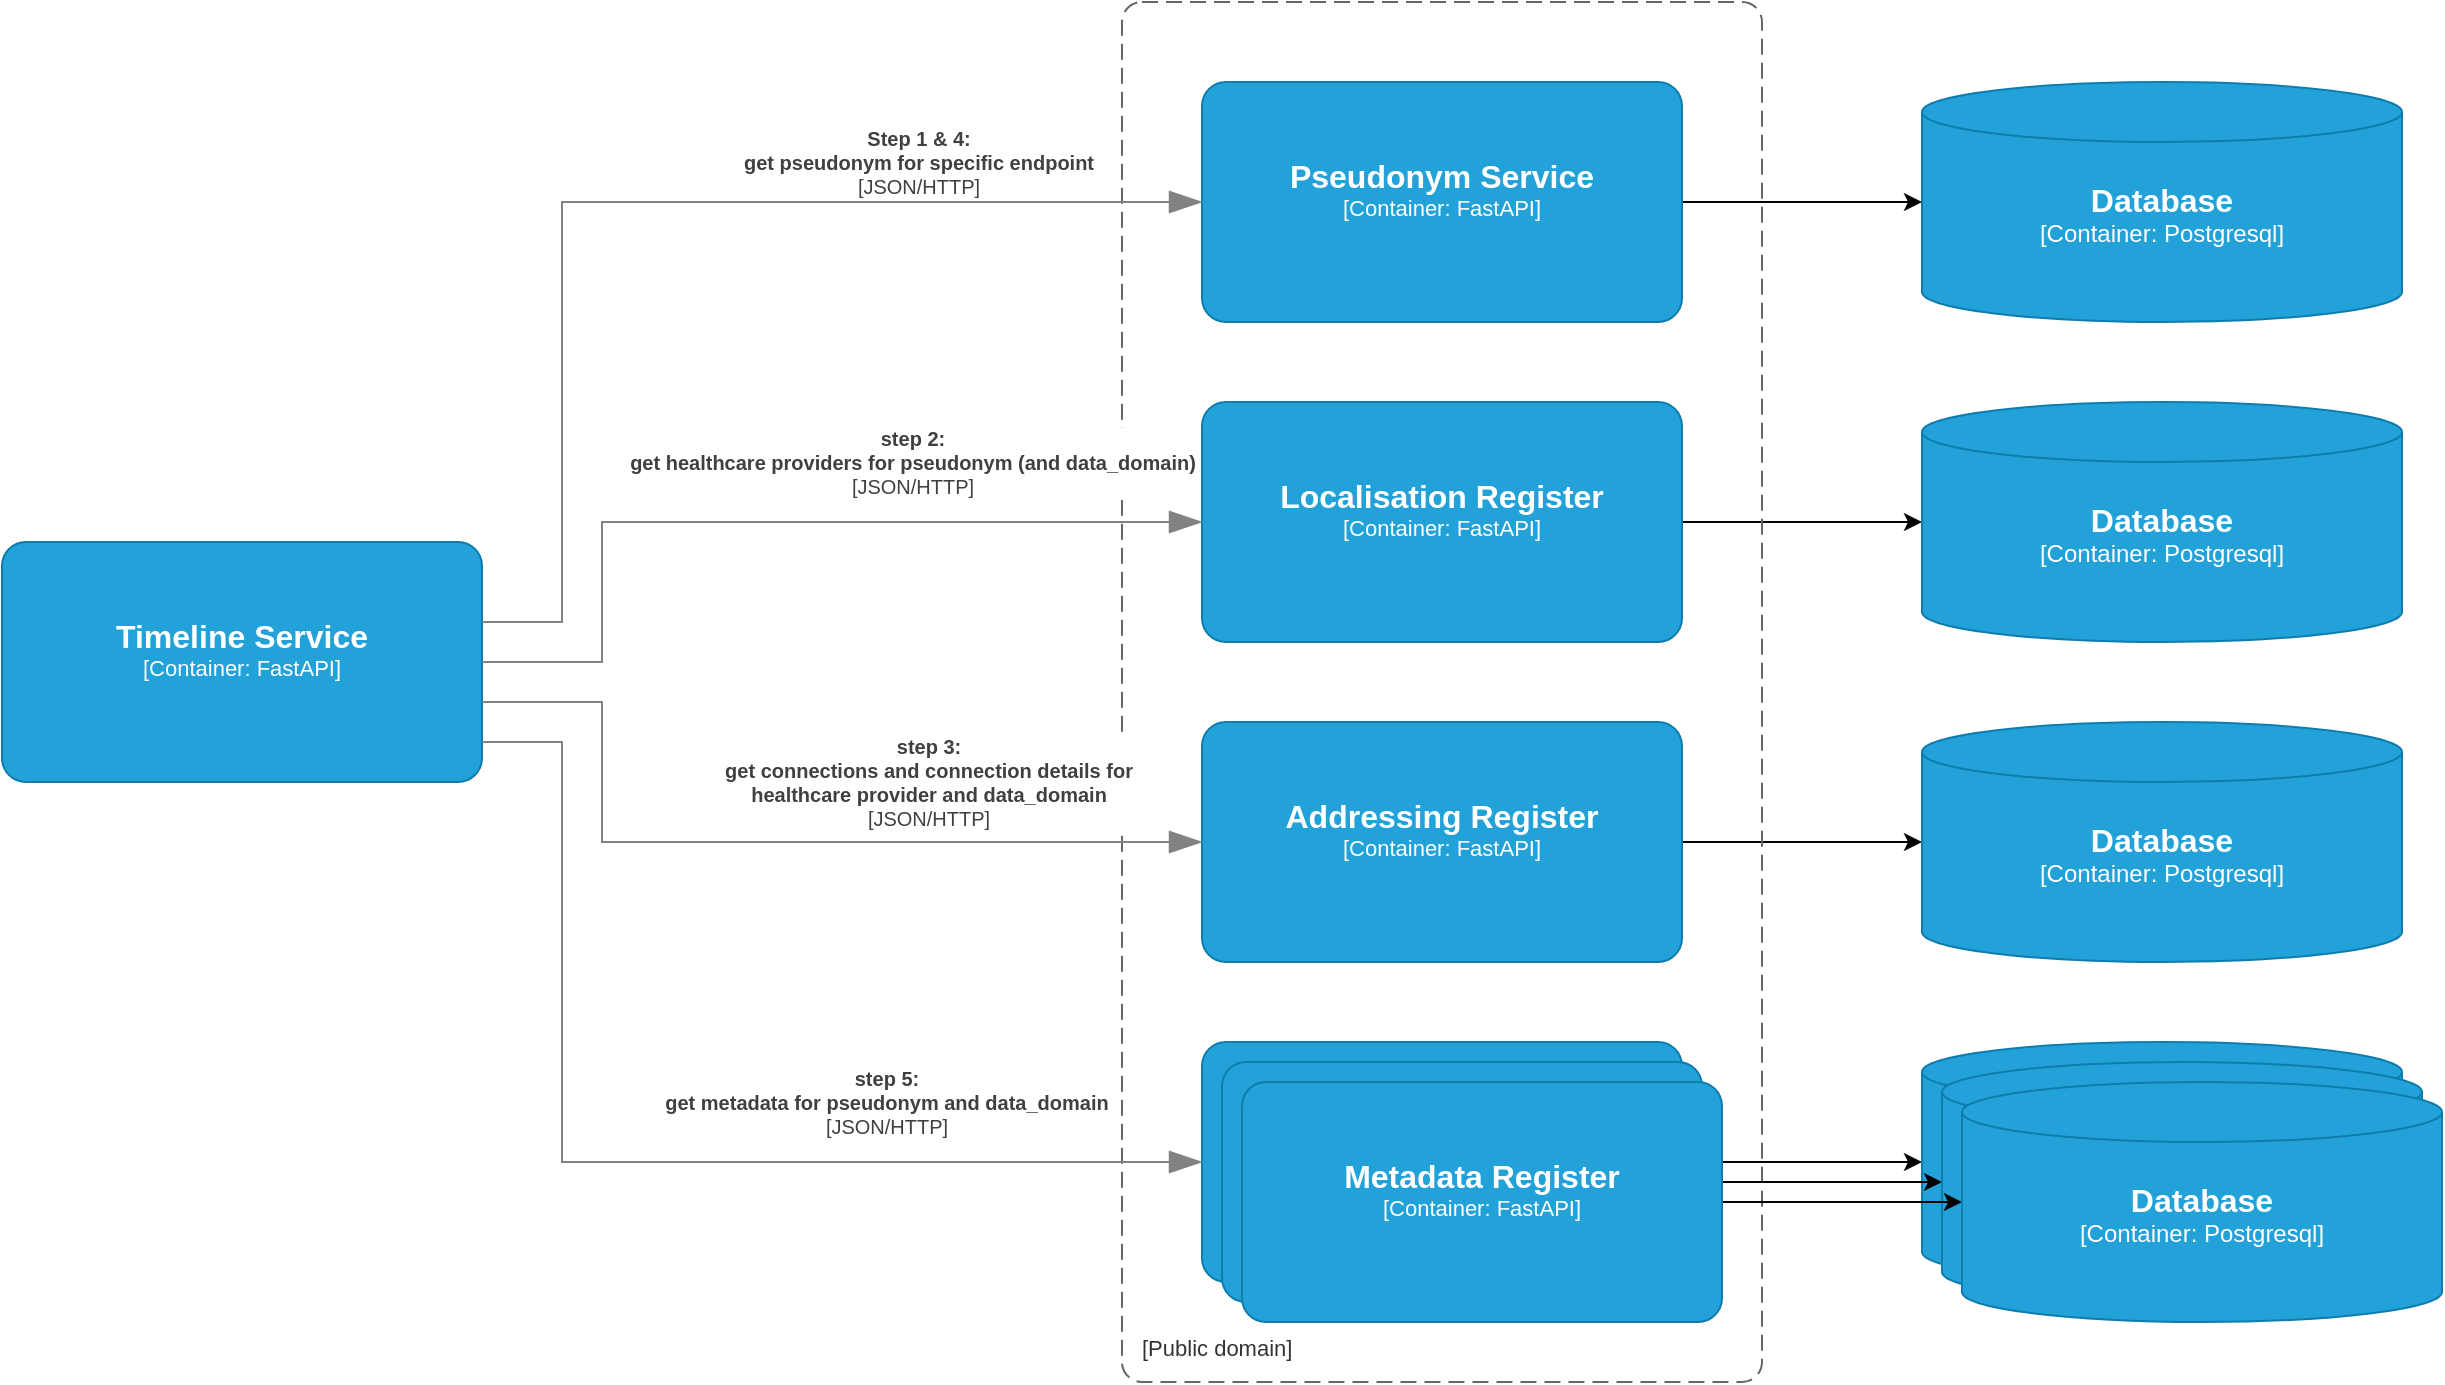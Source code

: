 <mxfile version="24.2.5" type="device" pages="2">
  <diagram name="components" id="zG-ptr9c_SAV22SJEIex">
    <mxGraphModel dx="2069" dy="884" grid="1" gridSize="10" guides="1" tooltips="1" connect="1" arrows="1" fold="1" page="1" pageScale="1" pageWidth="827" pageHeight="1169" math="0" shadow="0">
      <root>
        <mxCell id="0" />
        <mxCell id="1" parent="0" />
        <object placeholders="1" c4Type="Database" c4Container="Container" c4Technology="Postgresql" c4Description="" label="&lt;font style=&quot;font-size: 16px&quot;&gt;&lt;b&gt;%c4Type%&lt;/b&gt;&lt;/font&gt;&lt;div&gt;[%c4Container%:&amp;nbsp;%c4Technology%]&lt;/div&gt;&lt;br&gt;&lt;div&gt;&lt;font style=&quot;font-size: 11px&quot;&gt;&lt;font color=&quot;#E6E6E6&quot;&gt;%c4Description%&lt;/font&gt;&lt;/div&gt;" id="sZPirRI_pSBqPnvTydy6-1">
          <mxCell style="shape=cylinder3;size=15;whiteSpace=wrap;html=1;boundedLbl=1;rounded=0;labelBackgroundColor=none;fillColor=#23A2D9;fontSize=12;fontColor=#ffffff;align=center;strokeColor=#0E7DAD;metaEdit=1;points=[[0.5,0,0],[1,0.25,0],[1,0.5,0],[1,0.75,0],[0.5,1,0],[0,0.75,0],[0,0.5,0],[0,0.25,0]];resizable=0;" parent="1" vertex="1">
            <mxGeometry x="760" y="280" width="240" height="120" as="geometry" />
          </mxCell>
        </object>
        <mxCell id="sZPirRI_pSBqPnvTydy6-3" style="edgeStyle=orthogonalEdgeStyle;rounded=0;orthogonalLoop=1;jettySize=auto;html=1;" parent="1" source="sZPirRI_pSBqPnvTydy6-2" target="sZPirRI_pSBqPnvTydy6-1" edge="1">
          <mxGeometry relative="1" as="geometry" />
        </mxCell>
        <object placeholders="1" c4Name="Pseudonym Service" c4Type="Container" c4Technology="FastAPI" c4Description="" label="&lt;font style=&quot;font-size: 16px&quot;&gt;&lt;b&gt;%c4Name%&lt;/b&gt;&lt;/font&gt;&lt;div&gt;[%c4Type%: %c4Technology%]&lt;/div&gt;&lt;br&gt;&lt;div&gt;&lt;font style=&quot;font-size: 11px&quot;&gt;&lt;font color=&quot;#E6E6E6&quot;&gt;%c4Description%&lt;/font&gt;&lt;/div&gt;" id="sZPirRI_pSBqPnvTydy6-2">
          <mxCell style="rounded=1;whiteSpace=wrap;html=1;fontSize=11;labelBackgroundColor=none;fillColor=#23A2D9;fontColor=#ffffff;align=center;arcSize=10;strokeColor=#0E7DAD;metaEdit=1;resizable=0;points=[[0.25,0,0],[0.5,0,0],[0.75,0,0],[1,0.25,0],[1,0.5,0],[1,0.75,0],[0.75,1,0],[0.5,1,0],[0.25,1,0],[0,0.75,0],[0,0.5,0],[0,0.25,0]];" parent="1" vertex="1">
            <mxGeometry x="400" y="280" width="240" height="120" as="geometry" />
          </mxCell>
        </object>
        <mxCell id="AzHUhhflQUc2UJI857IS-7" style="edgeStyle=orthogonalEdgeStyle;rounded=0;orthogonalLoop=1;jettySize=auto;html=1;" parent="1" source="sZPirRI_pSBqPnvTydy6-5" target="AzHUhhflQUc2UJI857IS-4" edge="1">
          <mxGeometry relative="1" as="geometry" />
        </mxCell>
        <object placeholders="1" c4Name="Localisation Register" c4Type="Container" c4Technology="FastAPI" c4Description="" label="&lt;font style=&quot;font-size: 16px&quot;&gt;&lt;b&gt;%c4Name%&lt;/b&gt;&lt;/font&gt;&lt;div&gt;[%c4Type%: %c4Technology%]&lt;/div&gt;&lt;br&gt;&lt;div&gt;&lt;font style=&quot;font-size: 11px&quot;&gt;&lt;font color=&quot;#E6E6E6&quot;&gt;%c4Description%&lt;/font&gt;&lt;/div&gt;" id="sZPirRI_pSBqPnvTydy6-5">
          <mxCell style="rounded=1;whiteSpace=wrap;html=1;fontSize=11;labelBackgroundColor=none;fillColor=#23A2D9;fontColor=#ffffff;align=center;arcSize=10;strokeColor=#0E7DAD;metaEdit=1;resizable=0;points=[[0.25,0,0],[0.5,0,0],[0.75,0,0],[1,0.25,0],[1,0.5,0],[1,0.75,0],[0.75,1,0],[0.5,1,0],[0.25,1,0],[0,0.75,0],[0,0.5,0],[0,0.25,0]];" parent="1" vertex="1">
            <mxGeometry x="400" y="440" width="240" height="120" as="geometry" />
          </mxCell>
        </object>
        <mxCell id="AzHUhhflQUc2UJI857IS-8" style="edgeStyle=orthogonalEdgeStyle;rounded=0;orthogonalLoop=1;jettySize=auto;html=1;" parent="1" source="AzHUhhflQUc2UJI857IS-1" target="AzHUhhflQUc2UJI857IS-5" edge="1">
          <mxGeometry relative="1" as="geometry" />
        </mxCell>
        <object placeholders="1" c4Name="Addressing Register" c4Type="Container" c4Technology="FastAPI" c4Description="" label="&lt;font style=&quot;font-size: 16px&quot;&gt;&lt;b&gt;%c4Name%&lt;/b&gt;&lt;/font&gt;&lt;div&gt;[%c4Type%: %c4Technology%]&lt;/div&gt;&lt;br&gt;&lt;div&gt;&lt;font style=&quot;font-size: 11px&quot;&gt;&lt;font color=&quot;#E6E6E6&quot;&gt;%c4Description%&lt;/font&gt;&lt;/div&gt;" id="AzHUhhflQUc2UJI857IS-1">
          <mxCell style="rounded=1;whiteSpace=wrap;html=1;fontSize=11;labelBackgroundColor=none;fillColor=#23A2D9;fontColor=#ffffff;align=center;arcSize=10;strokeColor=#0E7DAD;metaEdit=1;resizable=0;points=[[0.25,0,0],[0.5,0,0],[0.75,0,0],[1,0.25,0],[1,0.5,0],[1,0.75,0],[0.75,1,0],[0.5,1,0],[0.25,1,0],[0,0.75,0],[0,0.5,0],[0,0.25,0]];" parent="1" vertex="1">
            <mxGeometry x="400" y="600" width="240" height="120" as="geometry" />
          </mxCell>
        </object>
        <mxCell id="AzHUhhflQUc2UJI857IS-9" style="edgeStyle=orthogonalEdgeStyle;rounded=0;orthogonalLoop=1;jettySize=auto;html=1;" parent="1" source="AzHUhhflQUc2UJI857IS-2" target="AzHUhhflQUc2UJI857IS-6" edge="1">
          <mxGeometry relative="1" as="geometry" />
        </mxCell>
        <object placeholders="1" c4Name="Metadata Register" c4Type="Container" c4Technology="FastAPI" c4Description="" label="&lt;font style=&quot;font-size: 16px&quot;&gt;&lt;b&gt;%c4Name%&lt;/b&gt;&lt;/font&gt;&lt;div&gt;[%c4Type%: %c4Technology%]&lt;/div&gt;&lt;br&gt;&lt;div&gt;&lt;font style=&quot;font-size: 11px&quot;&gt;&lt;font color=&quot;#E6E6E6&quot;&gt;%c4Description%&lt;/font&gt;&lt;/div&gt;" id="AzHUhhflQUc2UJI857IS-2">
          <mxCell style="rounded=1;whiteSpace=wrap;html=1;fontSize=11;labelBackgroundColor=none;fillColor=#23A2D9;fontColor=#ffffff;align=center;arcSize=10;strokeColor=#0E7DAD;metaEdit=1;resizable=0;points=[[0.25,0,0],[0.5,0,0],[0.75,0,0],[1,0.25,0],[1,0.5,0],[1,0.75,0],[0.75,1,0],[0.5,1,0],[0.25,1,0],[0,0.75,0],[0,0.5,0],[0,0.25,0]];" parent="1" vertex="1">
            <mxGeometry x="400" y="760" width="240" height="120" as="geometry" />
          </mxCell>
        </object>
        <object placeholders="1" c4Name="Timeline Service" c4Type="Container" c4Technology="FastAPI" c4Description="" label="&lt;font style=&quot;font-size: 16px&quot;&gt;&lt;b&gt;%c4Name%&lt;/b&gt;&lt;/font&gt;&lt;div&gt;[%c4Type%: %c4Technology%]&lt;/div&gt;&lt;br&gt;&lt;div&gt;&lt;font style=&quot;font-size: 11px&quot;&gt;&lt;font color=&quot;#E6E6E6&quot;&gt;%c4Description%&lt;/font&gt;&lt;/div&gt;" id="AzHUhhflQUc2UJI857IS-3">
          <mxCell style="rounded=1;whiteSpace=wrap;html=1;fontSize=11;labelBackgroundColor=none;fillColor=#23A2D9;fontColor=#ffffff;align=center;arcSize=10;strokeColor=#0E7DAD;metaEdit=1;resizable=0;points=[[0.25,0,0],[0.5,0,0],[0.75,0,0],[1,0.25,0],[1,0.5,0],[1,0.75,0],[0.75,1,0],[0.5,1,0],[0.25,1,0],[0,0.75,0],[0,0.5,0],[0,0.25,0]];" parent="1" vertex="1">
            <mxGeometry x="-200" y="510" width="240" height="120" as="geometry" />
          </mxCell>
        </object>
        <object placeholders="1" c4Type="Database" c4Container="Container" c4Technology="Postgresql" c4Description="" label="&lt;font style=&quot;font-size: 16px&quot;&gt;&lt;b&gt;%c4Type%&lt;/b&gt;&lt;/font&gt;&lt;div&gt;[%c4Container%:&amp;nbsp;%c4Technology%]&lt;/div&gt;&lt;br&gt;&lt;div&gt;&lt;font style=&quot;font-size: 11px&quot;&gt;&lt;font color=&quot;#E6E6E6&quot;&gt;%c4Description%&lt;/font&gt;&lt;/div&gt;" id="AzHUhhflQUc2UJI857IS-4">
          <mxCell style="shape=cylinder3;size=15;whiteSpace=wrap;html=1;boundedLbl=1;rounded=0;labelBackgroundColor=none;fillColor=#23A2D9;fontSize=12;fontColor=#ffffff;align=center;strokeColor=#0E7DAD;metaEdit=1;points=[[0.5,0,0],[1,0.25,0],[1,0.5,0],[1,0.75,0],[0.5,1,0],[0,0.75,0],[0,0.5,0],[0,0.25,0]];resizable=0;" parent="1" vertex="1">
            <mxGeometry x="760" y="440" width="240" height="120" as="geometry" />
          </mxCell>
        </object>
        <object placeholders="1" c4Type="Database" c4Container="Container" c4Technology="Postgresql" c4Description="" label="&lt;font style=&quot;font-size: 16px&quot;&gt;&lt;b&gt;%c4Type%&lt;/b&gt;&lt;/font&gt;&lt;div&gt;[%c4Container%:&amp;nbsp;%c4Technology%]&lt;/div&gt;&lt;br&gt;&lt;div&gt;&lt;font style=&quot;font-size: 11px&quot;&gt;&lt;font color=&quot;#E6E6E6&quot;&gt;%c4Description%&lt;/font&gt;&lt;/div&gt;" id="AzHUhhflQUc2UJI857IS-5">
          <mxCell style="shape=cylinder3;size=15;whiteSpace=wrap;html=1;boundedLbl=1;rounded=0;labelBackgroundColor=none;fillColor=#23A2D9;fontSize=12;fontColor=#ffffff;align=center;strokeColor=#0E7DAD;metaEdit=1;points=[[0.5,0,0],[1,0.25,0],[1,0.5,0],[1,0.75,0],[0.5,1,0],[0,0.75,0],[0,0.5,0],[0,0.25,0]];resizable=0;" parent="1" vertex="1">
            <mxGeometry x="760" y="600" width="240" height="120" as="geometry" />
          </mxCell>
        </object>
        <object placeholders="1" c4Type="Database" c4Container="Container" c4Technology="Postgresql" c4Description="" label="&lt;font style=&quot;font-size: 16px&quot;&gt;&lt;b&gt;%c4Type%&lt;/b&gt;&lt;/font&gt;&lt;div&gt;[%c4Container%:&amp;nbsp;%c4Technology%]&lt;/div&gt;&lt;br&gt;&lt;div&gt;&lt;font style=&quot;font-size: 11px&quot;&gt;&lt;font color=&quot;#E6E6E6&quot;&gt;%c4Description%&lt;/font&gt;&lt;/div&gt;" id="AzHUhhflQUc2UJI857IS-6">
          <mxCell style="shape=cylinder3;size=15;whiteSpace=wrap;html=1;boundedLbl=1;rounded=0;labelBackgroundColor=none;fillColor=#23A2D9;fontSize=12;fontColor=#ffffff;align=center;strokeColor=#0E7DAD;metaEdit=1;points=[[0.5,0,0],[1,0.25,0],[1,0.5,0],[1,0.75,0],[0.5,1,0],[0,0.75,0],[0,0.5,0],[0,0.25,0]];resizable=0;" parent="1" vertex="1">
            <mxGeometry x="760" y="760" width="240" height="120" as="geometry" />
          </mxCell>
        </object>
        <object placeholders="1" c4Name="" c4Type="SystemScopeBoundary" c4Application="Public domain" label="&lt;font style=&quot;font-size: 16px&quot;&gt;&lt;b&gt;&lt;div style=&quot;text-align: left&quot;&gt;%c4Name%&lt;/div&gt;&lt;/b&gt;&lt;/font&gt;&lt;div style=&quot;text-align: left&quot;&gt;[%c4Application%]&lt;/div&gt;" id="AzHUhhflQUc2UJI857IS-10">
          <mxCell style="rounded=1;fontSize=11;whiteSpace=wrap;html=1;dashed=1;arcSize=20;fillColor=none;strokeColor=#666666;fontColor=#333333;labelBackgroundColor=none;align=left;verticalAlign=bottom;labelBorderColor=none;spacingTop=0;spacing=10;dashPattern=8 4;metaEdit=1;rotatable=0;perimeter=rectanglePerimeter;noLabel=0;labelPadding=0;allowArrows=0;connectable=0;expand=0;recursiveResize=0;editable=1;pointerEvents=0;absoluteArcSize=1;points=[[0.25,0,0],[0.5,0,0],[0.75,0,0],[1,0.25,0],[1,0.5,0],[1,0.75,0],[0.75,1,0],[0.5,1,0],[0.25,1,0],[0,0.75,0],[0,0.5,0],[0,0.25,0]];" parent="1" vertex="1">
            <mxGeometry x="360" y="240" width="320" height="690" as="geometry" />
          </mxCell>
        </object>
        <mxCell id="77R61uSF1a2IAy_pTMU8-7" style="edgeStyle=orthogonalEdgeStyle;rounded=0;orthogonalLoop=1;jettySize=auto;html=1;" parent="1" source="77R61uSF1a2IAy_pTMU8-8" target="77R61uSF1a2IAy_pTMU8-9" edge="1">
          <mxGeometry relative="1" as="geometry" />
        </mxCell>
        <object placeholders="1" c4Name="Metadata Register" c4Type="Container" c4Technology="FastAPI" c4Description="" label="&lt;font style=&quot;font-size: 16px&quot;&gt;&lt;b&gt;%c4Name%&lt;/b&gt;&lt;/font&gt;&lt;div&gt;[%c4Type%: %c4Technology%]&lt;/div&gt;&lt;br&gt;&lt;div&gt;&lt;font style=&quot;font-size: 11px&quot;&gt;&lt;font color=&quot;#E6E6E6&quot;&gt;%c4Description%&lt;/font&gt;&lt;/div&gt;" id="77R61uSF1a2IAy_pTMU8-8">
          <mxCell style="rounded=1;whiteSpace=wrap;html=1;fontSize=11;labelBackgroundColor=none;fillColor=#23A2D9;fontColor=#ffffff;align=center;arcSize=10;strokeColor=#0E7DAD;metaEdit=1;resizable=0;points=[[0.25,0,0],[0.5,0,0],[0.75,0,0],[1,0.25,0],[1,0.5,0],[1,0.75,0],[0.75,1,0],[0.5,1,0],[0.25,1,0],[0,0.75,0],[0,0.5,0],[0,0.25,0]];" parent="1" vertex="1">
            <mxGeometry x="410" y="770" width="240" height="120" as="geometry" />
          </mxCell>
        </object>
        <object placeholders="1" c4Type="Database" c4Container="Container" c4Technology="Postgresql" c4Description="" label="&lt;font style=&quot;font-size: 16px&quot;&gt;&lt;b&gt;%c4Type%&lt;/b&gt;&lt;/font&gt;&lt;div&gt;[%c4Container%:&amp;nbsp;%c4Technology%]&lt;/div&gt;&lt;br&gt;&lt;div&gt;&lt;font style=&quot;font-size: 11px&quot;&gt;&lt;font color=&quot;#E6E6E6&quot;&gt;%c4Description%&lt;/font&gt;&lt;/div&gt;" id="77R61uSF1a2IAy_pTMU8-9">
          <mxCell style="shape=cylinder3;size=15;whiteSpace=wrap;html=1;boundedLbl=1;rounded=0;labelBackgroundColor=none;fillColor=#23A2D9;fontSize=12;fontColor=#ffffff;align=center;strokeColor=#0E7DAD;metaEdit=1;points=[[0.5,0,0],[1,0.25,0],[1,0.5,0],[1,0.75,0],[0.5,1,0],[0,0.75,0],[0,0.5,0],[0,0.25,0]];resizable=0;" parent="1" vertex="1">
            <mxGeometry x="770" y="770" width="240" height="120" as="geometry" />
          </mxCell>
        </object>
        <mxCell id="77R61uSF1a2IAy_pTMU8-10" style="edgeStyle=orthogonalEdgeStyle;rounded=0;orthogonalLoop=1;jettySize=auto;html=1;" parent="1" source="77R61uSF1a2IAy_pTMU8-11" target="77R61uSF1a2IAy_pTMU8-12" edge="1">
          <mxGeometry relative="1" as="geometry" />
        </mxCell>
        <object placeholders="1" c4Name="Metadata Register" c4Type="Container" c4Technology="FastAPI" c4Description="" label="&lt;font style=&quot;font-size: 16px&quot;&gt;&lt;b&gt;%c4Name%&lt;/b&gt;&lt;/font&gt;&lt;div&gt;[%c4Type%: %c4Technology%]&lt;/div&gt;&lt;br&gt;&lt;div&gt;&lt;font style=&quot;font-size: 11px&quot;&gt;&lt;font color=&quot;#E6E6E6&quot;&gt;%c4Description%&lt;/font&gt;&lt;/div&gt;" id="77R61uSF1a2IAy_pTMU8-11">
          <mxCell style="rounded=1;whiteSpace=wrap;html=1;fontSize=11;labelBackgroundColor=none;fillColor=#23A2D9;fontColor=#ffffff;align=center;arcSize=10;strokeColor=#0E7DAD;metaEdit=1;resizable=0;points=[[0.25,0,0],[0.5,0,0],[0.75,0,0],[1,0.25,0],[1,0.5,0],[1,0.75,0],[0.75,1,0],[0.5,1,0],[0.25,1,0],[0,0.75,0],[0,0.5,0],[0,0.25,0]];" parent="1" vertex="1">
            <mxGeometry x="420" y="780" width="240" height="120" as="geometry" />
          </mxCell>
        </object>
        <object placeholders="1" c4Type="Database" c4Container="Container" c4Technology="Postgresql" c4Description="" label="&lt;font style=&quot;font-size: 16px&quot;&gt;&lt;b&gt;%c4Type%&lt;/b&gt;&lt;/font&gt;&lt;div&gt;[%c4Container%:&amp;nbsp;%c4Technology%]&lt;/div&gt;&lt;br&gt;&lt;div&gt;&lt;font style=&quot;font-size: 11px&quot;&gt;&lt;font color=&quot;#E6E6E6&quot;&gt;%c4Description%&lt;/font&gt;&lt;/div&gt;" id="77R61uSF1a2IAy_pTMU8-12">
          <mxCell style="shape=cylinder3;size=15;whiteSpace=wrap;html=1;boundedLbl=1;rounded=0;labelBackgroundColor=none;fillColor=#23A2D9;fontSize=12;fontColor=#ffffff;align=center;strokeColor=#0E7DAD;metaEdit=1;points=[[0.5,0,0],[1,0.25,0],[1,0.5,0],[1,0.75,0],[0.5,1,0],[0,0.75,0],[0,0.5,0],[0,0.25,0]];resizable=0;" parent="1" vertex="1">
            <mxGeometry x="780" y="780" width="240" height="120" as="geometry" />
          </mxCell>
        </object>
        <object placeholders="1" c4Type="Relationship" c4Technology="JSON/HTTP" c4Description="Step 1 &amp; 4:&#xa;get pseudonym for specific endpoint" label="&lt;div style=&quot;text-align: left&quot;&gt;&lt;div style=&quot;text-align: center&quot;&gt;&lt;b&gt;%c4Description%&lt;/b&gt;&lt;/div&gt;&lt;div style=&quot;text-align: center&quot;&gt;[%c4Technology%]&lt;/div&gt;&lt;/div&gt;" id="77R61uSF1a2IAy_pTMU8-14">
          <mxCell style="endArrow=blockThin;html=1;fontSize=10;fontColor=#404040;strokeWidth=1;endFill=1;strokeColor=#828282;elbow=vertical;metaEdit=1;endSize=14;startSize=14;jumpStyle=arc;jumpSize=16;rounded=0;edgeStyle=orthogonalEdgeStyle;" parent="1" source="AzHUhhflQUc2UJI857IS-3" target="sZPirRI_pSBqPnvTydy6-2" edge="1">
            <mxGeometry x="0.5" y="20" width="240" relative="1" as="geometry">
              <mxPoint x="-50" y="480" as="sourcePoint" />
              <mxPoint x="330" y="430" as="targetPoint" />
              <Array as="points">
                <mxPoint x="80" y="550" />
                <mxPoint x="80" y="340" />
              </Array>
              <mxPoint as="offset" />
            </mxGeometry>
          </mxCell>
        </object>
        <object placeholders="1" c4Type="Relationship" c4Technology="JSON/HTTP" c4Description="step 2:&#xa;get healthcare providers for pseudonym (and data_domain)" label="&lt;div style=&quot;text-align: left&quot;&gt;&lt;div style=&quot;text-align: center&quot;&gt;&lt;b&gt;%c4Description%&lt;/b&gt;&lt;/div&gt;&lt;div style=&quot;text-align: center&quot;&gt;[%c4Technology%]&lt;/div&gt;&lt;/div&gt;" id="77R61uSF1a2IAy_pTMU8-17">
          <mxCell style="endArrow=blockThin;html=1;fontSize=10;fontColor=#404040;strokeWidth=1;endFill=1;strokeColor=#828282;elbow=vertical;metaEdit=1;endSize=14;startSize=14;jumpStyle=arc;jumpSize=16;rounded=0;edgeStyle=orthogonalEdgeStyle;" parent="1" source="AzHUhhflQUc2UJI857IS-3" target="sZPirRI_pSBqPnvTydy6-5" edge="1">
            <mxGeometry x="0.417" y="36" width="240" relative="1" as="geometry">
              <mxPoint x="360" y="570" as="sourcePoint" />
              <mxPoint x="600" y="570" as="targetPoint" />
              <Array as="points">
                <mxPoint x="100" y="570" />
                <mxPoint x="100" y="500" />
              </Array>
              <mxPoint x="-20" y="6" as="offset" />
            </mxGeometry>
          </mxCell>
        </object>
        <object placeholders="1" c4Type="Relationship" c4Technology="JSON/HTTP" c4Description="step 3:&#xa;get connections and connection details for&#xa;healthcare provider and data_domain" label="&lt;div style=&quot;text-align: left&quot;&gt;&lt;div style=&quot;text-align: center&quot;&gt;&lt;b&gt;%c4Description%&lt;/b&gt;&lt;/div&gt;&lt;div style=&quot;text-align: center&quot;&gt;[%c4Technology%]&lt;/div&gt;&lt;/div&gt;" id="77R61uSF1a2IAy_pTMU8-18">
          <mxCell style="endArrow=blockThin;html=1;fontSize=10;fontColor=#404040;strokeWidth=1;endFill=1;strokeColor=#828282;elbow=vertical;metaEdit=1;endSize=14;startSize=14;jumpStyle=arc;jumpSize=16;rounded=0;edgeStyle=orthogonalEdgeStyle;" parent="1" source="AzHUhhflQUc2UJI857IS-3" target="AzHUhhflQUc2UJI857IS-1" edge="1">
            <mxGeometry x="0.362" y="30" width="240" relative="1" as="geometry">
              <mxPoint x="360" y="570" as="sourcePoint" />
              <mxPoint x="600" y="570" as="targetPoint" />
              <Array as="points">
                <mxPoint x="100" y="590" />
                <mxPoint x="100" y="660" />
              </Array>
              <mxPoint as="offset" />
            </mxGeometry>
          </mxCell>
        </object>
        <object placeholders="1" c4Type="Relationship" c4Technology="JSON/HTTP" c4Description="step 5:&#xa;get metadata for pseudonym and data_domain" label="&lt;div style=&quot;text-align: left&quot;&gt;&lt;div style=&quot;text-align: center&quot;&gt;&lt;b&gt;%c4Description%&lt;/b&gt;&lt;/div&gt;&lt;div style=&quot;text-align: center&quot;&gt;[%c4Technology%]&lt;/div&gt;&lt;/div&gt;" id="77R61uSF1a2IAy_pTMU8-19">
          <mxCell style="endArrow=blockThin;html=1;fontSize=10;fontColor=#404040;strokeWidth=1;endFill=1;strokeColor=#828282;elbow=vertical;metaEdit=1;endSize=14;startSize=14;jumpStyle=arc;jumpSize=16;rounded=0;edgeStyle=orthogonalEdgeStyle;" parent="1" source="AzHUhhflQUc2UJI857IS-3" target="AzHUhhflQUc2UJI857IS-2" edge="1">
            <mxGeometry x="0.443" y="30" width="240" relative="1" as="geometry">
              <mxPoint x="70" y="790" as="sourcePoint" />
              <mxPoint x="310" y="790" as="targetPoint" />
              <Array as="points">
                <mxPoint x="80" y="610" />
                <mxPoint x="80" y="820" />
              </Array>
              <mxPoint as="offset" />
            </mxGeometry>
          </mxCell>
        </object>
      </root>
    </mxGraphModel>
  </diagram>
  <diagram id="ZWqNYr7eFSORWYsl_64p" name="components-nl">
    <mxGraphModel dx="2069" dy="884" grid="1" gridSize="10" guides="1" tooltips="1" connect="1" arrows="1" fold="1" page="1" pageScale="1" pageWidth="827" pageHeight="1169" math="0" shadow="0">
      <root>
        <mxCell id="0" />
        <mxCell id="1" parent="0" />
        <object placeholders="1" c4Type="Database" c4Container="Container" c4Technology="Postgresql" c4Description="" label="&lt;font style=&quot;font-size: 16px&quot;&gt;&lt;b&gt;%c4Type%&lt;/b&gt;&lt;/font&gt;&lt;div&gt;[%c4Container%:&amp;nbsp;%c4Technology%]&lt;/div&gt;&lt;br&gt;&lt;div&gt;&lt;font style=&quot;font-size: 11px&quot;&gt;&lt;font color=&quot;#E6E6E6&quot;&gt;%c4Description%&lt;/font&gt;&lt;/div&gt;" id="ei3Daj5PhQQsO6gsLpMQ-1">
          <mxCell style="shape=cylinder3;size=15;whiteSpace=wrap;html=1;boundedLbl=1;rounded=0;labelBackgroundColor=none;fillColor=#23A2D9;fontSize=12;fontColor=#ffffff;align=center;strokeColor=#0E7DAD;metaEdit=1;points=[[0.5,0,0],[1,0.25,0],[1,0.5,0],[1,0.75,0],[0.5,1,0],[0,0.75,0],[0,0.5,0],[0,0.25,0]];resizable=0;" vertex="1" parent="1">
            <mxGeometry x="760" y="280" width="240" height="120" as="geometry" />
          </mxCell>
        </object>
        <mxCell id="ei3Daj5PhQQsO6gsLpMQ-2" style="edgeStyle=orthogonalEdgeStyle;rounded=0;orthogonalLoop=1;jettySize=auto;html=1;" edge="1" parent="1" source="ei3Daj5PhQQsO6gsLpMQ-3" target="ei3Daj5PhQQsO6gsLpMQ-1">
          <mxGeometry relative="1" as="geometry" />
        </mxCell>
        <object placeholders="1" c4Name="Polymorfe Pseudonimisering" c4Type="Container" c4Technology="FastAPI" c4Description="" label="&lt;font style=&quot;font-size: 16px&quot;&gt;&lt;b&gt;%c4Name%&lt;/b&gt;&lt;/font&gt;&lt;div&gt;[%c4Type%: %c4Technology%]&lt;/div&gt;&lt;br&gt;&lt;div&gt;&lt;font style=&quot;font-size: 11px&quot;&gt;&lt;font color=&quot;#E6E6E6&quot;&gt;%c4Description%&lt;/font&gt;&lt;/div&gt;" id="ei3Daj5PhQQsO6gsLpMQ-3">
          <mxCell style="rounded=1;whiteSpace=wrap;html=1;fontSize=11;labelBackgroundColor=none;fillColor=#23A2D9;fontColor=#ffffff;align=center;arcSize=10;strokeColor=#0E7DAD;metaEdit=1;resizable=0;points=[[0.25,0,0],[0.5,0,0],[0.75,0,0],[1,0.25,0],[1,0.5,0],[1,0.75,0],[0.75,1,0],[0.5,1,0],[0.25,1,0],[0,0.75,0],[0,0.5,0],[0,0.25,0]];" vertex="1" parent="1">
            <mxGeometry x="400" y="280" width="240" height="120" as="geometry" />
          </mxCell>
        </object>
        <mxCell id="ei3Daj5PhQQsO6gsLpMQ-4" style="edgeStyle=orthogonalEdgeStyle;rounded=0;orthogonalLoop=1;jettySize=auto;html=1;" edge="1" parent="1" source="ei3Daj5PhQQsO6gsLpMQ-5" target="ei3Daj5PhQQsO6gsLpMQ-11">
          <mxGeometry relative="1" as="geometry" />
        </mxCell>
        <object placeholders="1" c4Name="Nationale Verwijsindex" c4Type="Container" c4Technology="FastAPI" c4Description="" label="&lt;font style=&quot;font-size: 16px&quot;&gt;&lt;b&gt;%c4Name%&lt;/b&gt;&lt;/font&gt;&lt;div&gt;[%c4Type%: %c4Technology%]&lt;/div&gt;&lt;br&gt;&lt;div&gt;&lt;font style=&quot;font-size: 11px&quot;&gt;&lt;font color=&quot;#E6E6E6&quot;&gt;%c4Description%&lt;/font&gt;&lt;/div&gt;" id="ei3Daj5PhQQsO6gsLpMQ-5">
          <mxCell style="rounded=1;whiteSpace=wrap;html=1;fontSize=11;labelBackgroundColor=none;fillColor=#23A2D9;fontColor=#ffffff;align=center;arcSize=10;strokeColor=#0E7DAD;metaEdit=1;resizable=0;points=[[0.25,0,0],[0.5,0,0],[0.75,0,0],[1,0.25,0],[1,0.5,0],[1,0.75,0],[0.75,1,0],[0.5,1,0],[0.25,1,0],[0,0.75,0],[0,0.5,0],[0,0.25,0]];" vertex="1" parent="1">
            <mxGeometry x="400" y="440" width="240" height="120" as="geometry" />
          </mxCell>
        </object>
        <mxCell id="ei3Daj5PhQQsO6gsLpMQ-6" style="edgeStyle=orthogonalEdgeStyle;rounded=0;orthogonalLoop=1;jettySize=auto;html=1;" edge="1" parent="1" source="ei3Daj5PhQQsO6gsLpMQ-7" target="ei3Daj5PhQQsO6gsLpMQ-12">
          <mxGeometry relative="1" as="geometry" />
        </mxCell>
        <object placeholders="1" c4Name="Adressering" c4Type="Container" c4Technology="FastAPI" c4Description="" label="&lt;font style=&quot;font-size: 16px&quot;&gt;&lt;b&gt;%c4Name%&lt;/b&gt;&lt;/font&gt;&lt;div&gt;[%c4Type%: %c4Technology%]&lt;/div&gt;&lt;br&gt;&lt;div&gt;&lt;font style=&quot;font-size: 11px&quot;&gt;&lt;font color=&quot;#E6E6E6&quot;&gt;%c4Description%&lt;/font&gt;&lt;/div&gt;" id="ei3Daj5PhQQsO6gsLpMQ-7">
          <mxCell style="rounded=1;whiteSpace=wrap;html=1;fontSize=11;labelBackgroundColor=none;fillColor=#23A2D9;fontColor=#ffffff;align=center;arcSize=10;strokeColor=#0E7DAD;metaEdit=1;resizable=0;points=[[0.25,0,0],[0.5,0,0],[0.75,0,0],[1,0.25,0],[1,0.5,0],[1,0.75,0],[0.75,1,0],[0.5,1,0],[0.25,1,0],[0,0.75,0],[0,0.5,0],[0,0.25,0]];" vertex="1" parent="1">
            <mxGeometry x="400" y="600" width="240" height="120" as="geometry" />
          </mxCell>
        </object>
        <mxCell id="ei3Daj5PhQQsO6gsLpMQ-8" style="edgeStyle=orthogonalEdgeStyle;rounded=0;orthogonalLoop=1;jettySize=auto;html=1;" edge="1" parent="1" source="ei3Daj5PhQQsO6gsLpMQ-9" target="ei3Daj5PhQQsO6gsLpMQ-13">
          <mxGeometry relative="1" as="geometry" />
        </mxCell>
        <object placeholders="1" c4Name="Metadata Register" c4Type="Container" c4Technology="FastAPI" c4Description="" label="&lt;font style=&quot;font-size: 16px&quot;&gt;&lt;b&gt;%c4Name%&lt;/b&gt;&lt;/font&gt;&lt;div&gt;[%c4Type%: %c4Technology%]&lt;/div&gt;&lt;br&gt;&lt;div&gt;&lt;font style=&quot;font-size: 11px&quot;&gt;&lt;font color=&quot;#E6E6E6&quot;&gt;%c4Description%&lt;/font&gt;&lt;/div&gt;" id="ei3Daj5PhQQsO6gsLpMQ-9">
          <mxCell style="rounded=1;whiteSpace=wrap;html=1;fontSize=11;labelBackgroundColor=none;fillColor=#23A2D9;fontColor=#ffffff;align=center;arcSize=10;strokeColor=#0E7DAD;metaEdit=1;resizable=0;points=[[0.25,0,0],[0.5,0,0],[0.75,0,0],[1,0.25,0],[1,0.5,0],[1,0.75,0],[0.75,1,0],[0.5,1,0],[0.25,1,0],[0,0.75,0],[0,0.5,0],[0,0.25,0]];" vertex="1" parent="1">
            <mxGeometry x="400" y="760" width="240" height="120" as="geometry" />
          </mxCell>
        </object>
        <object placeholders="1" c4Name="Lokalisatie Register Service" c4Type="Container" c4Technology="FastAPI" c4Description="" label="&lt;font style=&quot;font-size: 16px&quot;&gt;&lt;b&gt;%c4Name%&lt;/b&gt;&lt;/font&gt;&lt;div&gt;[%c4Type%: %c4Technology%]&lt;/div&gt;&lt;br&gt;&lt;div&gt;&lt;font style=&quot;font-size: 11px&quot;&gt;&lt;font color=&quot;#E6E6E6&quot;&gt;%c4Description%&lt;/font&gt;&lt;/div&gt;" id="ei3Daj5PhQQsO6gsLpMQ-10">
          <mxCell style="rounded=1;whiteSpace=wrap;html=1;fontSize=11;labelBackgroundColor=none;fillColor=#23A2D9;fontColor=#ffffff;align=center;arcSize=10;strokeColor=#0E7DAD;metaEdit=1;resizable=0;points=[[0.25,0,0],[0.5,0,0],[0.75,0,0],[1,0.25,0],[1,0.5,0],[1,0.75,0],[0.75,1,0],[0.5,1,0],[0.25,1,0],[0,0.75,0],[0,0.5,0],[0,0.25,0]];" vertex="1" parent="1">
            <mxGeometry x="-200" y="510" width="240" height="120" as="geometry" />
          </mxCell>
        </object>
        <object placeholders="1" c4Type="Database" c4Container="Container" c4Technology="Postgresql" c4Description="" label="&lt;font style=&quot;font-size: 16px&quot;&gt;&lt;b&gt;%c4Type%&lt;/b&gt;&lt;/font&gt;&lt;div&gt;[%c4Container%:&amp;nbsp;%c4Technology%]&lt;/div&gt;&lt;br&gt;&lt;div&gt;&lt;font style=&quot;font-size: 11px&quot;&gt;&lt;font color=&quot;#E6E6E6&quot;&gt;%c4Description%&lt;/font&gt;&lt;/div&gt;" id="ei3Daj5PhQQsO6gsLpMQ-11">
          <mxCell style="shape=cylinder3;size=15;whiteSpace=wrap;html=1;boundedLbl=1;rounded=0;labelBackgroundColor=none;fillColor=#23A2D9;fontSize=12;fontColor=#ffffff;align=center;strokeColor=#0E7DAD;metaEdit=1;points=[[0.5,0,0],[1,0.25,0],[1,0.5,0],[1,0.75,0],[0.5,1,0],[0,0.75,0],[0,0.5,0],[0,0.25,0]];resizable=0;" vertex="1" parent="1">
            <mxGeometry x="760" y="440" width="240" height="120" as="geometry" />
          </mxCell>
        </object>
        <object placeholders="1" c4Type="Database" c4Container="Container" c4Technology="Postgresql" c4Description="" label="&lt;font style=&quot;font-size: 16px&quot;&gt;&lt;b&gt;%c4Type%&lt;/b&gt;&lt;/font&gt;&lt;div&gt;[%c4Container%:&amp;nbsp;%c4Technology%]&lt;/div&gt;&lt;br&gt;&lt;div&gt;&lt;font style=&quot;font-size: 11px&quot;&gt;&lt;font color=&quot;#E6E6E6&quot;&gt;%c4Description%&lt;/font&gt;&lt;/div&gt;" id="ei3Daj5PhQQsO6gsLpMQ-12">
          <mxCell style="shape=cylinder3;size=15;whiteSpace=wrap;html=1;boundedLbl=1;rounded=0;labelBackgroundColor=none;fillColor=#23A2D9;fontSize=12;fontColor=#ffffff;align=center;strokeColor=#0E7DAD;metaEdit=1;points=[[0.5,0,0],[1,0.25,0],[1,0.5,0],[1,0.75,0],[0.5,1,0],[0,0.75,0],[0,0.5,0],[0,0.25,0]];resizable=0;" vertex="1" parent="1">
            <mxGeometry x="760" y="600" width="240" height="120" as="geometry" />
          </mxCell>
        </object>
        <object placeholders="1" c4Type="Database" c4Container="Container" c4Technology="Postgresql" c4Description="" label="&lt;font style=&quot;font-size: 16px&quot;&gt;&lt;b&gt;%c4Type%&lt;/b&gt;&lt;/font&gt;&lt;div&gt;[%c4Container%:&amp;nbsp;%c4Technology%]&lt;/div&gt;&lt;br&gt;&lt;div&gt;&lt;font style=&quot;font-size: 11px&quot;&gt;&lt;font color=&quot;#E6E6E6&quot;&gt;%c4Description%&lt;/font&gt;&lt;/div&gt;" id="ei3Daj5PhQQsO6gsLpMQ-13">
          <mxCell style="shape=cylinder3;size=15;whiteSpace=wrap;html=1;boundedLbl=1;rounded=0;labelBackgroundColor=none;fillColor=#CCCCCC;fontSize=12;fontColor=#ffffff;align=center;strokeColor=#0E7DAD;metaEdit=1;points=[[0.5,0,0],[1,0.25,0],[1,0.5,0],[1,0.75,0],[0.5,1,0],[0,0.75,0],[0,0.5,0],[0,0.25,0]];resizable=0;" vertex="1" parent="1">
            <mxGeometry x="760" y="760" width="240" height="120" as="geometry" />
          </mxCell>
        </object>
        <object placeholders="1" c4Name="" c4Type="SystemScopeBoundary" c4Application="Public domain" label="&lt;font style=&quot;font-size: 16px&quot;&gt;&lt;b&gt;&lt;div style=&quot;text-align: left&quot;&gt;%c4Name%&lt;/div&gt;&lt;/b&gt;&lt;/font&gt;&lt;div style=&quot;text-align: left&quot;&gt;[%c4Application%]&lt;/div&gt;" id="ei3Daj5PhQQsO6gsLpMQ-14">
          <mxCell style="rounded=1;fontSize=11;whiteSpace=wrap;html=1;dashed=1;arcSize=20;fillColor=none;strokeColor=#666666;fontColor=#333333;labelBackgroundColor=none;align=left;verticalAlign=bottom;labelBorderColor=none;spacingTop=0;spacing=10;dashPattern=8 4;metaEdit=1;rotatable=0;perimeter=rectanglePerimeter;noLabel=0;labelPadding=0;allowArrows=0;connectable=0;expand=0;recursiveResize=0;editable=1;pointerEvents=0;absoluteArcSize=1;points=[[0.25,0,0],[0.5,0,0],[0.75,0,0],[1,0.25,0],[1,0.5,0],[1,0.75,0],[0.75,1,0],[0.5,1,0],[0.25,1,0],[0,0.75,0],[0,0.5,0],[0,0.25,0]];" vertex="1" parent="1">
            <mxGeometry x="360" y="240" width="320" height="690" as="geometry" />
          </mxCell>
        </object>
        <mxCell id="ei3Daj5PhQQsO6gsLpMQ-15" style="edgeStyle=orthogonalEdgeStyle;rounded=0;orthogonalLoop=1;jettySize=auto;html=1;" edge="1" parent="1" source="ei3Daj5PhQQsO6gsLpMQ-16" target="ei3Daj5PhQQsO6gsLpMQ-17">
          <mxGeometry relative="1" as="geometry" />
        </mxCell>
        <object placeholders="1" c4Name="Metadata Register" c4Type="Container" c4Technology="FastAPI" c4Description="" label="&lt;font style=&quot;font-size: 16px&quot;&gt;&lt;b&gt;%c4Name%&lt;/b&gt;&lt;/font&gt;&lt;div&gt;[%c4Type%: %c4Technology%]&lt;/div&gt;&lt;br&gt;&lt;div&gt;&lt;font style=&quot;font-size: 11px&quot;&gt;&lt;font color=&quot;#E6E6E6&quot;&gt;%c4Description%&lt;/font&gt;&lt;/div&gt;" id="ei3Daj5PhQQsO6gsLpMQ-16">
          <mxCell style="rounded=1;whiteSpace=wrap;html=1;fontSize=11;labelBackgroundColor=none;fillColor=#23A2D9;fontColor=#ffffff;align=center;arcSize=10;strokeColor=#0E7DAD;metaEdit=1;resizable=0;points=[[0.25,0,0],[0.5,0,0],[0.75,0,0],[1,0.25,0],[1,0.5,0],[1,0.75,0],[0.75,1,0],[0.5,1,0],[0.25,1,0],[0,0.75,0],[0,0.5,0],[0,0.25,0]];" vertex="1" parent="1">
            <mxGeometry x="410" y="770" width="240" height="120" as="geometry" />
          </mxCell>
        </object>
        <object placeholders="1" c4Type="Database" c4Container="Container" c4Technology="Postgresql" c4Description="" label="&lt;font style=&quot;font-size: 16px&quot;&gt;&lt;b&gt;%c4Type%&lt;/b&gt;&lt;/font&gt;&lt;div&gt;[%c4Container%:&amp;nbsp;%c4Technology%]&lt;/div&gt;&lt;br&gt;&lt;div&gt;&lt;font style=&quot;font-size: 11px&quot;&gt;&lt;font color=&quot;#E6E6E6&quot;&gt;%c4Description%&lt;/font&gt;&lt;/div&gt;" id="ei3Daj5PhQQsO6gsLpMQ-17">
          <mxCell style="shape=cylinder3;size=15;whiteSpace=wrap;html=1;boundedLbl=1;rounded=0;labelBackgroundColor=none;fillColor=#CCCCCC;fontSize=12;fontColor=#ffffff;align=center;strokeColor=#0E7DAD;metaEdit=1;points=[[0.5,0,0],[1,0.25,0],[1,0.5,0],[1,0.75,0],[0.5,1,0],[0,0.75,0],[0,0.5,0],[0,0.25,0]];resizable=0;" vertex="1" parent="1">
            <mxGeometry x="770" y="770" width="240" height="120" as="geometry" />
          </mxCell>
        </object>
        <mxCell id="ei3Daj5PhQQsO6gsLpMQ-18" style="edgeStyle=orthogonalEdgeStyle;rounded=0;orthogonalLoop=1;jettySize=auto;html=1;" edge="1" parent="1" source="ei3Daj5PhQQsO6gsLpMQ-19" target="ei3Daj5PhQQsO6gsLpMQ-20">
          <mxGeometry relative="1" as="geometry" />
        </mxCell>
        <object placeholders="1" c4Name="Lokalisatie Metadataregister" c4Type="Container" c4Technology="FastAPI" c4Description="" label="&lt;font style=&quot;font-size: 16px&quot;&gt;&lt;b&gt;%c4Name%&lt;/b&gt;&lt;/font&gt;&lt;div&gt;[%c4Type%: %c4Technology%]&lt;/div&gt;&lt;br&gt;&lt;div&gt;&lt;font style=&quot;font-size: 11px&quot;&gt;&lt;font color=&quot;#E6E6E6&quot;&gt;%c4Description%&lt;/font&gt;&lt;/div&gt;" id="ei3Daj5PhQQsO6gsLpMQ-19">
          <mxCell style="rounded=1;whiteSpace=wrap;html=1;fontSize=11;labelBackgroundColor=none;fillColor=#23A2D9;fontColor=#ffffff;align=center;arcSize=10;strokeColor=#0E7DAD;metaEdit=1;resizable=0;points=[[0.25,0,0],[0.5,0,0],[0.75,0,0],[1,0.25,0],[1,0.5,0],[1,0.75,0],[0.75,1,0],[0.5,1,0],[0.25,1,0],[0,0.75,0],[0,0.5,0],[0,0.25,0]];" vertex="1" parent="1">
            <mxGeometry x="420" y="780" width="240" height="120" as="geometry" />
          </mxCell>
        </object>
        <object placeholders="1" c4Type="Database" c4Container="Container" c4Technology="Postgresql" c4Description="" label="&lt;font style=&quot;font-size: 16px&quot;&gt;&lt;b&gt;%c4Type%&lt;/b&gt;&lt;/font&gt;&lt;div&gt;[%c4Container%:&amp;nbsp;%c4Technology%]&lt;/div&gt;&lt;br&gt;&lt;div&gt;&lt;font style=&quot;font-size: 11px&quot;&gt;&lt;font color=&quot;#E6E6E6&quot;&gt;%c4Description%&lt;/font&gt;&lt;/div&gt;" id="ei3Daj5PhQQsO6gsLpMQ-20">
          <mxCell style="shape=cylinder3;size=15;whiteSpace=wrap;html=1;boundedLbl=1;rounded=0;labelBackgroundColor=none;fillColor=#CCCCCC;fontSize=12;fontColor=#ffffff;align=center;strokeColor=#0E7DAD;metaEdit=1;points=[[0.5,0,0],[1,0.25,0],[1,0.5,0],[1,0.75,0],[0.5,1,0],[0,0.75,0],[0,0.5,0],[0,0.25,0]];resizable=0;" vertex="1" parent="1">
            <mxGeometry x="780" y="780" width="240" height="120" as="geometry" />
          </mxCell>
        </object>
        <object placeholders="1" c4Type="Relationship" c4Technology="JSON/HTTP" c4Description="Step 1 &amp; 4:&#xa;get pseudonym for specific endpoint" label="&lt;div style=&quot;text-align: left&quot;&gt;&lt;div style=&quot;text-align: center&quot;&gt;&lt;b&gt;%c4Description%&lt;/b&gt;&lt;/div&gt;&lt;div style=&quot;text-align: center&quot;&gt;[%c4Technology%]&lt;/div&gt;&lt;/div&gt;" id="ei3Daj5PhQQsO6gsLpMQ-21">
          <mxCell style="endArrow=blockThin;html=1;fontSize=10;fontColor=#404040;strokeWidth=1;endFill=1;strokeColor=#828282;elbow=vertical;metaEdit=1;endSize=14;startSize=14;jumpStyle=arc;jumpSize=16;rounded=0;edgeStyle=orthogonalEdgeStyle;" edge="1" parent="1" source="ei3Daj5PhQQsO6gsLpMQ-10" target="ei3Daj5PhQQsO6gsLpMQ-3">
            <mxGeometry x="0.5" y="20" width="240" relative="1" as="geometry">
              <mxPoint x="-50" y="480" as="sourcePoint" />
              <mxPoint x="330" y="430" as="targetPoint" />
              <Array as="points">
                <mxPoint x="80" y="550" />
                <mxPoint x="80" y="340" />
              </Array>
              <mxPoint as="offset" />
            </mxGeometry>
          </mxCell>
        </object>
        <object placeholders="1" c4Type="Relationship" c4Technology="JSON/HTTP" c4Description="step 2:&#xa;get healthcare providers for pseudonym (and data_domain)" label="&lt;div style=&quot;text-align: left&quot;&gt;&lt;div style=&quot;text-align: center&quot;&gt;&lt;b&gt;%c4Description%&lt;/b&gt;&lt;/div&gt;&lt;div style=&quot;text-align: center&quot;&gt;[%c4Technology%]&lt;/div&gt;&lt;/div&gt;" id="ei3Daj5PhQQsO6gsLpMQ-22">
          <mxCell style="endArrow=blockThin;html=1;fontSize=10;fontColor=#404040;strokeWidth=1;endFill=1;strokeColor=#828282;elbow=vertical;metaEdit=1;endSize=14;startSize=14;jumpStyle=arc;jumpSize=16;rounded=0;edgeStyle=orthogonalEdgeStyle;" edge="1" parent="1" source="ei3Daj5PhQQsO6gsLpMQ-10" target="ei3Daj5PhQQsO6gsLpMQ-5">
            <mxGeometry x="0.417" y="36" width="240" relative="1" as="geometry">
              <mxPoint x="360" y="570" as="sourcePoint" />
              <mxPoint x="600" y="570" as="targetPoint" />
              <Array as="points">
                <mxPoint x="100" y="570" />
                <mxPoint x="100" y="500" />
              </Array>
              <mxPoint x="-20" y="6" as="offset" />
            </mxGeometry>
          </mxCell>
        </object>
        <object placeholders="1" c4Type="Relationship" c4Technology="JSON/HTTP" c4Description="step 3:&#xa;get connections and connection details for&#xa;healthcare provider and data_domain" label="&lt;div style=&quot;text-align: left&quot;&gt;&lt;div style=&quot;text-align: center&quot;&gt;&lt;b&gt;%c4Description%&lt;/b&gt;&lt;/div&gt;&lt;div style=&quot;text-align: center&quot;&gt;[%c4Technology%]&lt;/div&gt;&lt;/div&gt;" id="ei3Daj5PhQQsO6gsLpMQ-23">
          <mxCell style="endArrow=blockThin;html=1;fontSize=10;fontColor=#404040;strokeWidth=1;endFill=1;strokeColor=#828282;elbow=vertical;metaEdit=1;endSize=14;startSize=14;jumpStyle=arc;jumpSize=16;rounded=0;edgeStyle=orthogonalEdgeStyle;" edge="1" parent="1" source="ei3Daj5PhQQsO6gsLpMQ-10" target="ei3Daj5PhQQsO6gsLpMQ-7">
            <mxGeometry x="0.362" y="30" width="240" relative="1" as="geometry">
              <mxPoint x="360" y="570" as="sourcePoint" />
              <mxPoint x="600" y="570" as="targetPoint" />
              <Array as="points">
                <mxPoint x="100" y="590" />
                <mxPoint x="100" y="660" />
              </Array>
              <mxPoint as="offset" />
            </mxGeometry>
          </mxCell>
        </object>
        <object placeholders="1" c4Type="Relationship" c4Technology="JSON/HTTP" c4Description="step 5:&#xa;get metadata for pseudonym and data_domain" label="&lt;div style=&quot;text-align: left&quot;&gt;&lt;div style=&quot;text-align: center&quot;&gt;&lt;b&gt;%c4Description%&lt;/b&gt;&lt;/div&gt;&lt;div style=&quot;text-align: center&quot;&gt;[%c4Technology%]&lt;/div&gt;&lt;/div&gt;" id="ei3Daj5PhQQsO6gsLpMQ-24">
          <mxCell style="endArrow=blockThin;html=1;fontSize=10;fontColor=#404040;strokeWidth=1;endFill=1;strokeColor=#828282;elbow=vertical;metaEdit=1;endSize=14;startSize=14;jumpStyle=arc;jumpSize=16;rounded=0;edgeStyle=orthogonalEdgeStyle;" edge="1" parent="1" source="ei3Daj5PhQQsO6gsLpMQ-10" target="ei3Daj5PhQQsO6gsLpMQ-9">
            <mxGeometry x="0.443" y="30" width="240" relative="1" as="geometry">
              <mxPoint x="70" y="790" as="sourcePoint" />
              <mxPoint x="310" y="790" as="targetPoint" />
              <Array as="points">
                <mxPoint x="80" y="610" />
                <mxPoint x="80" y="820" />
              </Array>
              <mxPoint as="offset" />
            </mxGeometry>
          </mxCell>
        </object>
      </root>
    </mxGraphModel>
  </diagram>
</mxfile>
